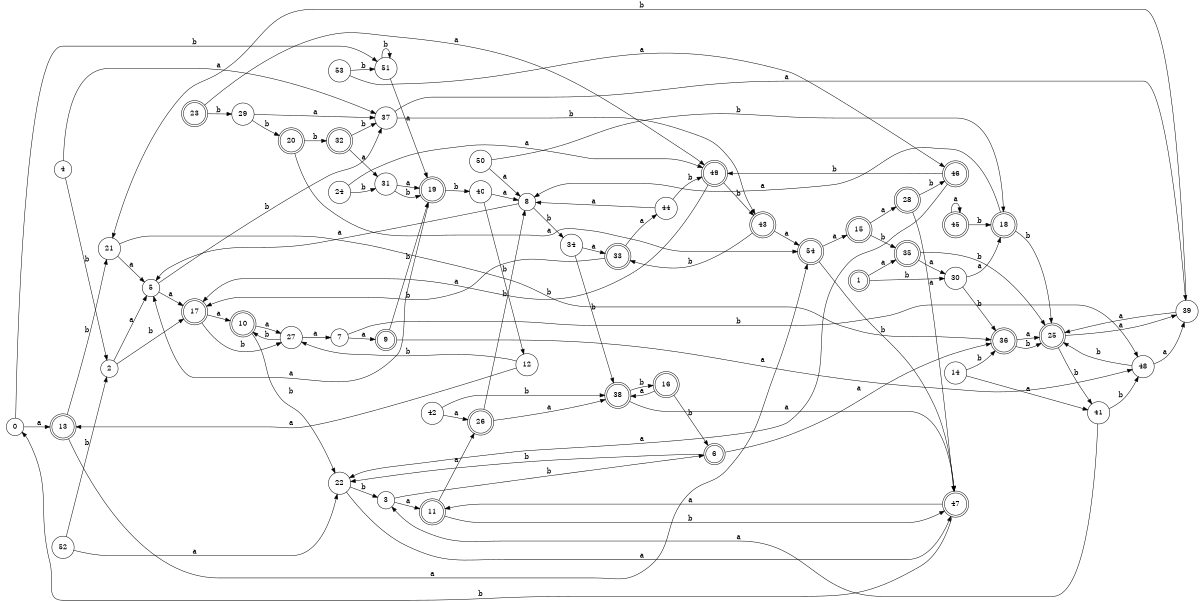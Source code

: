 digraph n44_10 {
__start0 [label="" shape="none"];

rankdir=LR;
size="8,5";

s0 [style="filled", color="black", fillcolor="white" shape="circle", label="0"];
s1 [style="rounded,filled", color="black", fillcolor="white" shape="doublecircle", label="1"];
s2 [style="filled", color="black", fillcolor="white" shape="circle", label="2"];
s3 [style="filled", color="black", fillcolor="white" shape="circle", label="3"];
s4 [style="filled", color="black", fillcolor="white" shape="circle", label="4"];
s5 [style="filled", color="black", fillcolor="white" shape="circle", label="5"];
s6 [style="rounded,filled", color="black", fillcolor="white" shape="doublecircle", label="6"];
s7 [style="filled", color="black", fillcolor="white" shape="circle", label="7"];
s8 [style="filled", color="black", fillcolor="white" shape="circle", label="8"];
s9 [style="rounded,filled", color="black", fillcolor="white" shape="doublecircle", label="9"];
s10 [style="rounded,filled", color="black", fillcolor="white" shape="doublecircle", label="10"];
s11 [style="rounded,filled", color="black", fillcolor="white" shape="doublecircle", label="11"];
s12 [style="filled", color="black", fillcolor="white" shape="circle", label="12"];
s13 [style="rounded,filled", color="black", fillcolor="white" shape="doublecircle", label="13"];
s14 [style="filled", color="black", fillcolor="white" shape="circle", label="14"];
s15 [style="rounded,filled", color="black", fillcolor="white" shape="doublecircle", label="15"];
s16 [style="rounded,filled", color="black", fillcolor="white" shape="doublecircle", label="16"];
s17 [style="rounded,filled", color="black", fillcolor="white" shape="doublecircle", label="17"];
s18 [style="rounded,filled", color="black", fillcolor="white" shape="doublecircle", label="18"];
s19 [style="rounded,filled", color="black", fillcolor="white" shape="doublecircle", label="19"];
s20 [style="rounded,filled", color="black", fillcolor="white" shape="doublecircle", label="20"];
s21 [style="filled", color="black", fillcolor="white" shape="circle", label="21"];
s22 [style="filled", color="black", fillcolor="white" shape="circle", label="22"];
s23 [style="rounded,filled", color="black", fillcolor="white" shape="doublecircle", label="23"];
s24 [style="filled", color="black", fillcolor="white" shape="circle", label="24"];
s25 [style="rounded,filled", color="black", fillcolor="white" shape="doublecircle", label="25"];
s26 [style="rounded,filled", color="black", fillcolor="white" shape="doublecircle", label="26"];
s27 [style="filled", color="black", fillcolor="white" shape="circle", label="27"];
s28 [style="rounded,filled", color="black", fillcolor="white" shape="doublecircle", label="28"];
s29 [style="filled", color="black", fillcolor="white" shape="circle", label="29"];
s30 [style="filled", color="black", fillcolor="white" shape="circle", label="30"];
s31 [style="filled", color="black", fillcolor="white" shape="circle", label="31"];
s32 [style="rounded,filled", color="black", fillcolor="white" shape="doublecircle", label="32"];
s33 [style="rounded,filled", color="black", fillcolor="white" shape="doublecircle", label="33"];
s34 [style="filled", color="black", fillcolor="white" shape="circle", label="34"];
s35 [style="rounded,filled", color="black", fillcolor="white" shape="doublecircle", label="35"];
s36 [style="rounded,filled", color="black", fillcolor="white" shape="doublecircle", label="36"];
s37 [style="filled", color="black", fillcolor="white" shape="circle", label="37"];
s38 [style="rounded,filled", color="black", fillcolor="white" shape="doublecircle", label="38"];
s39 [style="filled", color="black", fillcolor="white" shape="circle", label="39"];
s40 [style="filled", color="black", fillcolor="white" shape="circle", label="40"];
s41 [style="filled", color="black", fillcolor="white" shape="circle", label="41"];
s42 [style="filled", color="black", fillcolor="white" shape="circle", label="42"];
s43 [style="rounded,filled", color="black", fillcolor="white" shape="doublecircle", label="43"];
s44 [style="filled", color="black", fillcolor="white" shape="circle", label="44"];
s45 [style="rounded,filled", color="black", fillcolor="white" shape="doublecircle", label="45"];
s46 [style="rounded,filled", color="black", fillcolor="white" shape="doublecircle", label="46"];
s47 [style="rounded,filled", color="black", fillcolor="white" shape="doublecircle", label="47"];
s48 [style="filled", color="black", fillcolor="white" shape="circle", label="48"];
s49 [style="rounded,filled", color="black", fillcolor="white" shape="doublecircle", label="49"];
s50 [style="filled", color="black", fillcolor="white" shape="circle", label="50"];
s51 [style="filled", color="black", fillcolor="white" shape="circle", label="51"];
s52 [style="filled", color="black", fillcolor="white" shape="circle", label="52"];
s53 [style="filled", color="black", fillcolor="white" shape="circle", label="53"];
s54 [style="rounded,filled", color="black", fillcolor="white" shape="doublecircle", label="54"];
s0 -> s13 [label="a"];
s0 -> s51 [label="b"];
s1 -> s35 [label="a"];
s1 -> s30 [label="b"];
s2 -> s5 [label="a"];
s2 -> s17 [label="b"];
s3 -> s11 [label="a"];
s3 -> s6 [label="b"];
s4 -> s37 [label="a"];
s4 -> s2 [label="b"];
s5 -> s17 [label="a"];
s5 -> s37 [label="b"];
s6 -> s36 [label="a"];
s6 -> s22 [label="b"];
s7 -> s9 [label="a"];
s7 -> s48 [label="b"];
s8 -> s5 [label="a"];
s8 -> s34 [label="b"];
s9 -> s48 [label="a"];
s9 -> s19 [label="b"];
s10 -> s27 [label="a"];
s10 -> s22 [label="b"];
s11 -> s26 [label="a"];
s11 -> s47 [label="b"];
s12 -> s13 [label="a"];
s12 -> s27 [label="b"];
s13 -> s54 [label="a"];
s13 -> s21 [label="b"];
s14 -> s41 [label="a"];
s14 -> s36 [label="b"];
s15 -> s28 [label="a"];
s15 -> s35 [label="b"];
s16 -> s38 [label="a"];
s16 -> s6 [label="b"];
s17 -> s10 [label="a"];
s17 -> s27 [label="b"];
s18 -> s8 [label="a"];
s18 -> s25 [label="b"];
s19 -> s5 [label="a"];
s19 -> s40 [label="b"];
s20 -> s54 [label="a"];
s20 -> s32 [label="b"];
s21 -> s5 [label="a"];
s21 -> s36 [label="b"];
s22 -> s47 [label="a"];
s22 -> s3 [label="b"];
s23 -> s49 [label="a"];
s23 -> s29 [label="b"];
s24 -> s49 [label="a"];
s24 -> s31 [label="b"];
s25 -> s39 [label="a"];
s25 -> s41 [label="b"];
s26 -> s38 [label="a"];
s26 -> s8 [label="b"];
s27 -> s7 [label="a"];
s27 -> s10 [label="b"];
s28 -> s47 [label="a"];
s28 -> s46 [label="b"];
s29 -> s37 [label="a"];
s29 -> s20 [label="b"];
s30 -> s18 [label="a"];
s30 -> s36 [label="b"];
s31 -> s19 [label="a"];
s31 -> s19 [label="b"];
s32 -> s31 [label="a"];
s32 -> s37 [label="b"];
s33 -> s44 [label="a"];
s33 -> s17 [label="b"];
s34 -> s33 [label="a"];
s34 -> s38 [label="b"];
s35 -> s30 [label="a"];
s35 -> s25 [label="b"];
s36 -> s25 [label="a"];
s36 -> s25 [label="b"];
s37 -> s39 [label="a"];
s37 -> s43 [label="b"];
s38 -> s47 [label="a"];
s38 -> s16 [label="b"];
s39 -> s25 [label="a"];
s39 -> s21 [label="b"];
s40 -> s8 [label="a"];
s40 -> s12 [label="b"];
s41 -> s3 [label="a"];
s41 -> s48 [label="b"];
s42 -> s26 [label="a"];
s42 -> s38 [label="b"];
s43 -> s54 [label="a"];
s43 -> s33 [label="b"];
s44 -> s8 [label="a"];
s44 -> s49 [label="b"];
s45 -> s45 [label="a"];
s45 -> s18 [label="b"];
s46 -> s22 [label="a"];
s46 -> s49 [label="b"];
s47 -> s11 [label="a"];
s47 -> s0 [label="b"];
s48 -> s39 [label="a"];
s48 -> s25 [label="b"];
s49 -> s17 [label="a"];
s49 -> s43 [label="b"];
s50 -> s8 [label="a"];
s50 -> s18 [label="b"];
s51 -> s19 [label="a"];
s51 -> s51 [label="b"];
s52 -> s22 [label="a"];
s52 -> s2 [label="b"];
s53 -> s46 [label="a"];
s53 -> s51 [label="b"];
s54 -> s15 [label="a"];
s54 -> s47 [label="b"];

}